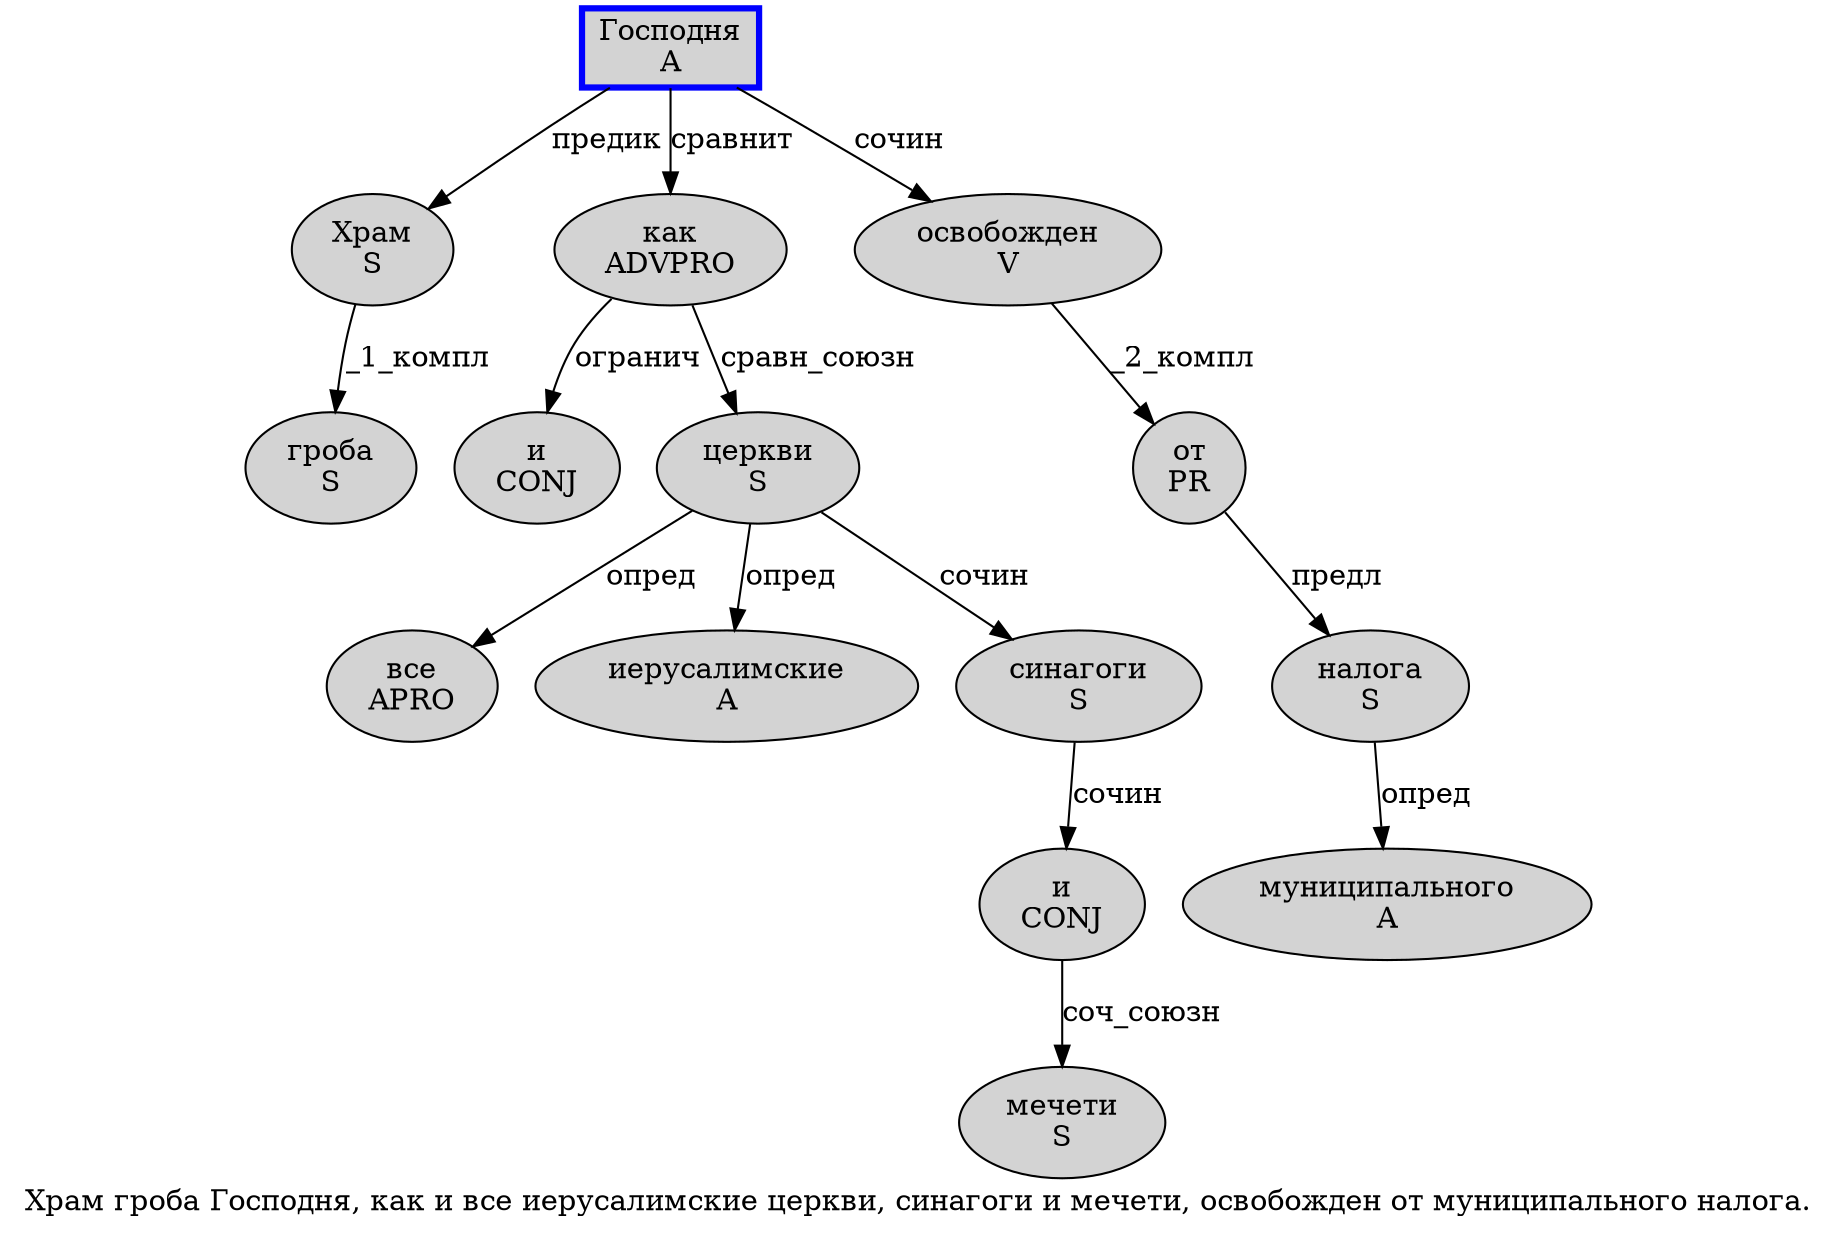 digraph SENTENCE_1121 {
	graph [label="Храм гроба Господня, как и все иерусалимские церкви, синагоги и мечети, освобожден от муниципального налога."]
	node [style=filled]
		0 [label="Храм
S" color="" fillcolor=lightgray penwidth=1 shape=ellipse]
		1 [label="гроба
S" color="" fillcolor=lightgray penwidth=1 shape=ellipse]
		2 [label="Господня
A" color=blue fillcolor=lightgray penwidth=3 shape=box]
		4 [label="как
ADVPRO" color="" fillcolor=lightgray penwidth=1 shape=ellipse]
		5 [label="и
CONJ" color="" fillcolor=lightgray penwidth=1 shape=ellipse]
		6 [label="все
APRO" color="" fillcolor=lightgray penwidth=1 shape=ellipse]
		7 [label="иерусалимские
A" color="" fillcolor=lightgray penwidth=1 shape=ellipse]
		8 [label="церкви
S" color="" fillcolor=lightgray penwidth=1 shape=ellipse]
		10 [label="синагоги
S" color="" fillcolor=lightgray penwidth=1 shape=ellipse]
		11 [label="и
CONJ" color="" fillcolor=lightgray penwidth=1 shape=ellipse]
		12 [label="мечети
S" color="" fillcolor=lightgray penwidth=1 shape=ellipse]
		14 [label="освобожден
V" color="" fillcolor=lightgray penwidth=1 shape=ellipse]
		15 [label="от
PR" color="" fillcolor=lightgray penwidth=1 shape=ellipse]
		16 [label="муниципального
A" color="" fillcolor=lightgray penwidth=1 shape=ellipse]
		17 [label="налога
S" color="" fillcolor=lightgray penwidth=1 shape=ellipse]
			2 -> 0 [label="предик"]
			2 -> 4 [label="сравнит"]
			2 -> 14 [label="сочин"]
			15 -> 17 [label="предл"]
			17 -> 16 [label="опред"]
			8 -> 6 [label="опред"]
			8 -> 7 [label="опред"]
			8 -> 10 [label="сочин"]
			4 -> 5 [label="огранич"]
			4 -> 8 [label="сравн_союзн"]
			11 -> 12 [label="соч_союзн"]
			0 -> 1 [label="_1_компл"]
			14 -> 15 [label="_2_компл"]
			10 -> 11 [label="сочин"]
}